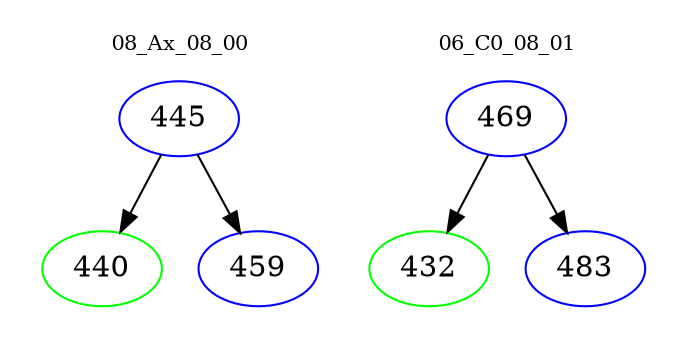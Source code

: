 digraph{
subgraph cluster_0 {
color = white
label = "08_Ax_08_00";
fontsize=10;
T0_445 [label="445", color="blue"]
T0_445 -> T0_440 [color="black"]
T0_440 [label="440", color="green"]
T0_445 -> T0_459 [color="black"]
T0_459 [label="459", color="blue"]
}
subgraph cluster_1 {
color = white
label = "06_C0_08_01";
fontsize=10;
T1_469 [label="469", color="blue"]
T1_469 -> T1_432 [color="black"]
T1_432 [label="432", color="green"]
T1_469 -> T1_483 [color="black"]
T1_483 [label="483", color="blue"]
}
}
